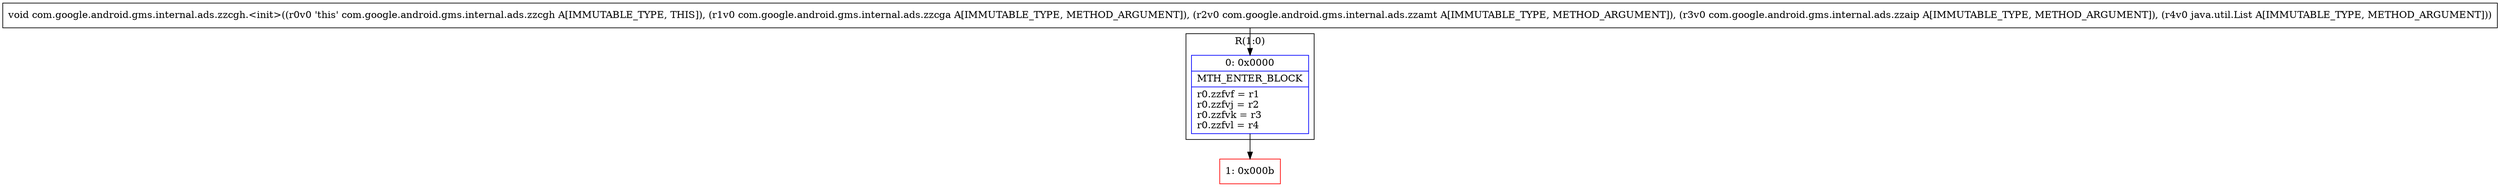 digraph "CFG forcom.google.android.gms.internal.ads.zzcgh.\<init\>(Lcom\/google\/android\/gms\/internal\/ads\/zzcga;Lcom\/google\/android\/gms\/internal\/ads\/zzamt;Lcom\/google\/android\/gms\/internal\/ads\/zzaip;Ljava\/util\/List;)V" {
subgraph cluster_Region_2086107119 {
label = "R(1:0)";
node [shape=record,color=blue];
Node_0 [shape=record,label="{0\:\ 0x0000|MTH_ENTER_BLOCK\l|r0.zzfvf = r1\lr0.zzfvj = r2\lr0.zzfvk = r3\lr0.zzfvl = r4\l}"];
}
Node_1 [shape=record,color=red,label="{1\:\ 0x000b}"];
MethodNode[shape=record,label="{void com.google.android.gms.internal.ads.zzcgh.\<init\>((r0v0 'this' com.google.android.gms.internal.ads.zzcgh A[IMMUTABLE_TYPE, THIS]), (r1v0 com.google.android.gms.internal.ads.zzcga A[IMMUTABLE_TYPE, METHOD_ARGUMENT]), (r2v0 com.google.android.gms.internal.ads.zzamt A[IMMUTABLE_TYPE, METHOD_ARGUMENT]), (r3v0 com.google.android.gms.internal.ads.zzaip A[IMMUTABLE_TYPE, METHOD_ARGUMENT]), (r4v0 java.util.List A[IMMUTABLE_TYPE, METHOD_ARGUMENT])) }"];
MethodNode -> Node_0;
Node_0 -> Node_1;
}

